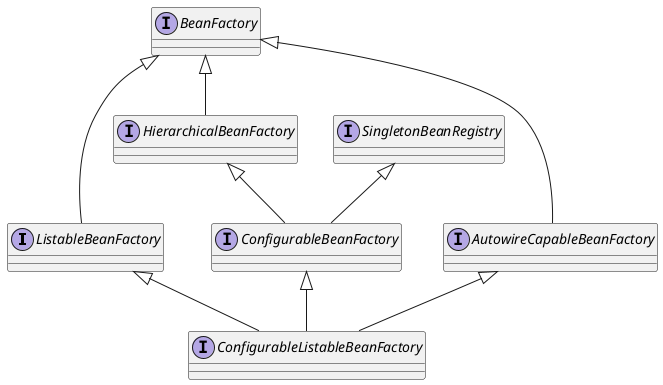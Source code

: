 @startuml

interface ListableBeanFactory extends BeanFactory
interface HierarchicalBeanFactory extends BeanFactory
interface AutowireCapableBeanFactory extends BeanFactory

interface ConfigurableBeanFactory extends HierarchicalBeanFactory, SingletonBeanRegistry

interface ConfigurableListableBeanFactory extends ListableBeanFactory, AutowireCapableBeanFactory, ConfigurableBeanFactory

@enduml